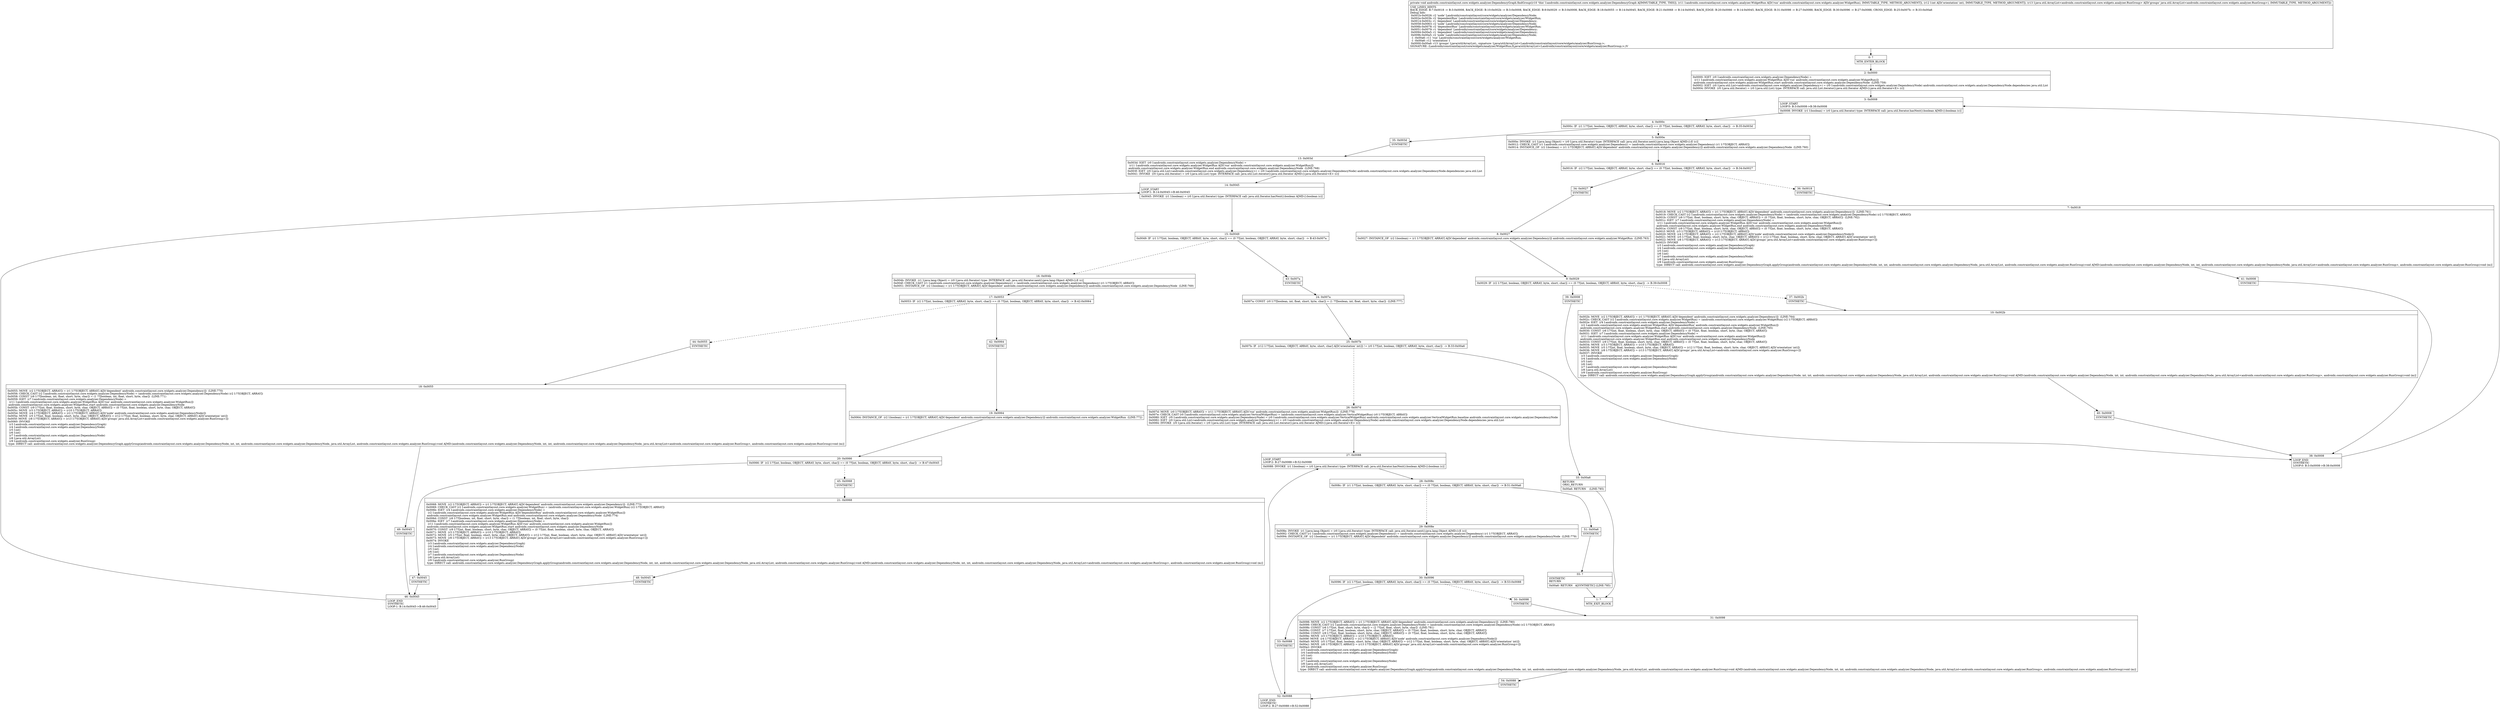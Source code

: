digraph "CFG forandroidx.constraintlayout.core.widgets.analyzer.DependencyGraph.findGroup(Landroidx\/constraintlayout\/core\/widgets\/analyzer\/WidgetRun;ILjava\/util\/ArrayList;)V" {
Node_0 [shape=record,label="{0\:\ ?|MTH_ENTER_BLOCK\l}"];
Node_2 [shape=record,label="{2\:\ 0x0000|0x0000: IGET  (r0 I:androidx.constraintlayout.core.widgets.analyzer.DependencyNode) = \l  (r11 I:androidx.constraintlayout.core.widgets.analyzer.WidgetRun A[D('run' androidx.constraintlayout.core.widgets.analyzer.WidgetRun)])\l androidx.constraintlayout.core.widgets.analyzer.WidgetRun.start androidx.constraintlayout.core.widgets.analyzer.DependencyNode  (LINE:759)\l0x0002: IGET  (r0 I:java.util.List\<androidx.constraintlayout.core.widgets.analyzer.Dependency\>) = (r0 I:androidx.constraintlayout.core.widgets.analyzer.DependencyNode) androidx.constraintlayout.core.widgets.analyzer.DependencyNode.dependencies java.util.List \l0x0004: INVOKE  (r0 I:java.util.Iterator) = (r0 I:java.util.List) type: INTERFACE call: java.util.List.iterator():java.util.Iterator A[MD:():java.util.Iterator\<E\> (c)]\l}"];
Node_3 [shape=record,label="{3\:\ 0x0008|LOOP_START\lLOOP:0: B:3:0x0008\-\>B:38:0x0008\l|0x0008: INVOKE  (r1 I:boolean) = (r0 I:java.util.Iterator) type: INTERFACE call: java.util.Iterator.hasNext():boolean A[MD:():boolean (c)]\l}"];
Node_4 [shape=record,label="{4\:\ 0x000c|0x000c: IF  (r1 I:??[int, boolean, OBJECT, ARRAY, byte, short, char]) == (0 ??[int, boolean, OBJECT, ARRAY, byte, short, char])  \-\> B:35:0x003d \l}"];
Node_5 [shape=record,label="{5\:\ 0x000e|0x000e: INVOKE  (r1 I:java.lang.Object) = (r0 I:java.util.Iterator) type: INTERFACE call: java.util.Iterator.next():java.lang.Object A[MD:():E (c)]\l0x0012: CHECK_CAST (r1 I:androidx.constraintlayout.core.widgets.analyzer.Dependency) = (androidx.constraintlayout.core.widgets.analyzer.Dependency) (r1 I:??[OBJECT, ARRAY]) \l0x0014: INSTANCE_OF  (r2 I:boolean) = (r1 I:??[OBJECT, ARRAY] A[D('dependent' androidx.constraintlayout.core.widgets.analyzer.Dependency)]) androidx.constraintlayout.core.widgets.analyzer.DependencyNode  (LINE:760)\l}"];
Node_6 [shape=record,label="{6\:\ 0x0016|0x0016: IF  (r2 I:??[int, boolean, OBJECT, ARRAY, byte, short, char]) == (0 ??[int, boolean, OBJECT, ARRAY, byte, short, char])  \-\> B:34:0x0027 \l}"];
Node_34 [shape=record,label="{34\:\ 0x0027|SYNTHETIC\l}"];
Node_8 [shape=record,label="{8\:\ 0x0027|0x0027: INSTANCE_OF  (r2 I:boolean) = (r1 I:??[OBJECT, ARRAY] A[D('dependent' androidx.constraintlayout.core.widgets.analyzer.Dependency)]) androidx.constraintlayout.core.widgets.analyzer.WidgetRun  (LINE:763)\l}"];
Node_9 [shape=record,label="{9\:\ 0x0029|0x0029: IF  (r2 I:??[int, boolean, OBJECT, ARRAY, byte, short, char]) == (0 ??[int, boolean, OBJECT, ARRAY, byte, short, char])  \-\> B:39:0x0008 \l}"];
Node_37 [shape=record,label="{37\:\ 0x002b|SYNTHETIC\l}"];
Node_10 [shape=record,label="{10\:\ 0x002b|0x002b: MOVE  (r2 I:??[OBJECT, ARRAY]) = (r1 I:??[OBJECT, ARRAY] A[D('dependent' androidx.constraintlayout.core.widgets.analyzer.Dependency)])  (LINE:764)\l0x002c: CHECK_CAST (r2 I:androidx.constraintlayout.core.widgets.analyzer.WidgetRun) = (androidx.constraintlayout.core.widgets.analyzer.WidgetRun) (r2 I:??[OBJECT, ARRAY]) \l0x002e: IGET  (r4 I:androidx.constraintlayout.core.widgets.analyzer.DependencyNode) = \l  (r2 I:androidx.constraintlayout.core.widgets.analyzer.WidgetRun A[D('dependentRun' androidx.constraintlayout.core.widgets.analyzer.WidgetRun)])\l androidx.constraintlayout.core.widgets.analyzer.WidgetRun.start androidx.constraintlayout.core.widgets.analyzer.DependencyNode  (LINE:765)\l0x0030: CONST  (r6 I:??[int, float, boolean, short, byte, char, OBJECT, ARRAY]) = (0 ??[int, float, boolean, short, byte, char, OBJECT, ARRAY]) \l0x0031: IGET  (r7 I:androidx.constraintlayout.core.widgets.analyzer.DependencyNode) = \l  (r11 I:androidx.constraintlayout.core.widgets.analyzer.WidgetRun A[D('run' androidx.constraintlayout.core.widgets.analyzer.WidgetRun)])\l androidx.constraintlayout.core.widgets.analyzer.WidgetRun.end androidx.constraintlayout.core.widgets.analyzer.DependencyNode \l0x0033: CONST  (r9 I:??[int, float, boolean, short, byte, char, OBJECT, ARRAY]) = (0 ??[int, float, boolean, short, byte, char, OBJECT, ARRAY]) \l0x0034: MOVE  (r3 I:??[OBJECT, ARRAY]) = (r10 I:??[OBJECT, ARRAY]) \l0x0035: MOVE  (r5 I:??[int, float, boolean, short, byte, char, OBJECT, ARRAY]) = (r12 I:??[int, float, boolean, short, byte, char, OBJECT, ARRAY] A[D('orientation' int)]) \l0x0036: MOVE  (r8 I:??[OBJECT, ARRAY]) = (r13 I:??[OBJECT, ARRAY] A[D('groups' java.util.ArrayList\<androidx.constraintlayout.core.widgets.analyzer.RunGroup\>)]) \l0x0037: INVOKE  \l  (r3 I:androidx.constraintlayout.core.widgets.analyzer.DependencyGraph)\l  (r4 I:androidx.constraintlayout.core.widgets.analyzer.DependencyNode)\l  (r5 I:int)\l  (r6 I:int)\l  (r7 I:androidx.constraintlayout.core.widgets.analyzer.DependencyNode)\l  (r8 I:java.util.ArrayList)\l  (r9 I:androidx.constraintlayout.core.widgets.analyzer.RunGroup)\l type: DIRECT call: androidx.constraintlayout.core.widgets.analyzer.DependencyGraph.applyGroup(androidx.constraintlayout.core.widgets.analyzer.DependencyNode, int, int, androidx.constraintlayout.core.widgets.analyzer.DependencyNode, java.util.ArrayList, androidx.constraintlayout.core.widgets.analyzer.RunGroup):void A[MD:(androidx.constraintlayout.core.widgets.analyzer.DependencyNode, int, int, androidx.constraintlayout.core.widgets.analyzer.DependencyNode, java.util.ArrayList\<androidx.constraintlayout.core.widgets.analyzer.RunGroup\>, androidx.constraintlayout.core.widgets.analyzer.RunGroup):void (m)]\l}"];
Node_40 [shape=record,label="{40\:\ 0x0008|SYNTHETIC\l}"];
Node_38 [shape=record,label="{38\:\ 0x0008|LOOP_END\lSYNTHETIC\lLOOP:0: B:3:0x0008\-\>B:38:0x0008\l}"];
Node_39 [shape=record,label="{39\:\ 0x0008|SYNTHETIC\l}"];
Node_36 [shape=record,label="{36\:\ 0x0018|SYNTHETIC\l}"];
Node_7 [shape=record,label="{7\:\ 0x0018|0x0018: MOVE  (r2 I:??[OBJECT, ARRAY]) = (r1 I:??[OBJECT, ARRAY] A[D('dependent' androidx.constraintlayout.core.widgets.analyzer.Dependency)])  (LINE:761)\l0x0019: CHECK_CAST (r2 I:androidx.constraintlayout.core.widgets.analyzer.DependencyNode) = (androidx.constraintlayout.core.widgets.analyzer.DependencyNode) (r2 I:??[OBJECT, ARRAY]) \l0x001b: CONST  (r6 I:??[int, float, boolean, short, byte, char, OBJECT, ARRAY]) = (0 ??[int, float, boolean, short, byte, char, OBJECT, ARRAY])  (LINE:762)\l0x001c: IGET  (r7 I:androidx.constraintlayout.core.widgets.analyzer.DependencyNode) = \l  (r11 I:androidx.constraintlayout.core.widgets.analyzer.WidgetRun A[D('run' androidx.constraintlayout.core.widgets.analyzer.WidgetRun)])\l androidx.constraintlayout.core.widgets.analyzer.WidgetRun.end androidx.constraintlayout.core.widgets.analyzer.DependencyNode \l0x001e: CONST  (r9 I:??[int, float, boolean, short, byte, char, OBJECT, ARRAY]) = (0 ??[int, float, boolean, short, byte, char, OBJECT, ARRAY]) \l0x001f: MOVE  (r3 I:??[OBJECT, ARRAY]) = (r10 I:??[OBJECT, ARRAY]) \l0x0020: MOVE  (r4 I:??[OBJECT, ARRAY]) = (r2 I:??[OBJECT, ARRAY] A[D('node' androidx.constraintlayout.core.widgets.analyzer.DependencyNode)]) \l0x0021: MOVE  (r5 I:??[int, float, boolean, short, byte, char, OBJECT, ARRAY]) = (r12 I:??[int, float, boolean, short, byte, char, OBJECT, ARRAY] A[D('orientation' int)]) \l0x0022: MOVE  (r8 I:??[OBJECT, ARRAY]) = (r13 I:??[OBJECT, ARRAY] A[D('groups' java.util.ArrayList\<androidx.constraintlayout.core.widgets.analyzer.RunGroup\>)]) \l0x0023: INVOKE  \l  (r3 I:androidx.constraintlayout.core.widgets.analyzer.DependencyGraph)\l  (r4 I:androidx.constraintlayout.core.widgets.analyzer.DependencyNode)\l  (r5 I:int)\l  (r6 I:int)\l  (r7 I:androidx.constraintlayout.core.widgets.analyzer.DependencyNode)\l  (r8 I:java.util.ArrayList)\l  (r9 I:androidx.constraintlayout.core.widgets.analyzer.RunGroup)\l type: DIRECT call: androidx.constraintlayout.core.widgets.analyzer.DependencyGraph.applyGroup(androidx.constraintlayout.core.widgets.analyzer.DependencyNode, int, int, androidx.constraintlayout.core.widgets.analyzer.DependencyNode, java.util.ArrayList, androidx.constraintlayout.core.widgets.analyzer.RunGroup):void A[MD:(androidx.constraintlayout.core.widgets.analyzer.DependencyNode, int, int, androidx.constraintlayout.core.widgets.analyzer.DependencyNode, java.util.ArrayList\<androidx.constraintlayout.core.widgets.analyzer.RunGroup\>, androidx.constraintlayout.core.widgets.analyzer.RunGroup):void (m)]\l}"];
Node_41 [shape=record,label="{41\:\ 0x0008|SYNTHETIC\l}"];
Node_35 [shape=record,label="{35\:\ 0x003d|SYNTHETIC\l}"];
Node_13 [shape=record,label="{13\:\ 0x003d|0x003d: IGET  (r0 I:androidx.constraintlayout.core.widgets.analyzer.DependencyNode) = \l  (r11 I:androidx.constraintlayout.core.widgets.analyzer.WidgetRun A[D('run' androidx.constraintlayout.core.widgets.analyzer.WidgetRun)])\l androidx.constraintlayout.core.widgets.analyzer.WidgetRun.end androidx.constraintlayout.core.widgets.analyzer.DependencyNode  (LINE:768)\l0x003f: IGET  (r0 I:java.util.List\<androidx.constraintlayout.core.widgets.analyzer.Dependency\>) = (r0 I:androidx.constraintlayout.core.widgets.analyzer.DependencyNode) androidx.constraintlayout.core.widgets.analyzer.DependencyNode.dependencies java.util.List \l0x0041: INVOKE  (r0 I:java.util.Iterator) = (r0 I:java.util.List) type: INTERFACE call: java.util.List.iterator():java.util.Iterator A[MD:():java.util.Iterator\<E\> (c)]\l}"];
Node_14 [shape=record,label="{14\:\ 0x0045|LOOP_START\lLOOP:1: B:14:0x0045\-\>B:46:0x0045\l|0x0045: INVOKE  (r1 I:boolean) = (r0 I:java.util.Iterator) type: INTERFACE call: java.util.Iterator.hasNext():boolean A[MD:():boolean (c)]\l}"];
Node_15 [shape=record,label="{15\:\ 0x0049|0x0049: IF  (r1 I:??[int, boolean, OBJECT, ARRAY, byte, short, char]) == (0 ??[int, boolean, OBJECT, ARRAY, byte, short, char])  \-\> B:43:0x007a \l}"];
Node_16 [shape=record,label="{16\:\ 0x004b|0x004b: INVOKE  (r1 I:java.lang.Object) = (r0 I:java.util.Iterator) type: INTERFACE call: java.util.Iterator.next():java.lang.Object A[MD:():E (c)]\l0x004f: CHECK_CAST (r1 I:androidx.constraintlayout.core.widgets.analyzer.Dependency) = (androidx.constraintlayout.core.widgets.analyzer.Dependency) (r1 I:??[OBJECT, ARRAY]) \l0x0051: INSTANCE_OF  (r2 I:boolean) = (r1 I:??[OBJECT, ARRAY] A[D('dependent' androidx.constraintlayout.core.widgets.analyzer.Dependency)]) androidx.constraintlayout.core.widgets.analyzer.DependencyNode  (LINE:769)\l}"];
Node_17 [shape=record,label="{17\:\ 0x0053|0x0053: IF  (r2 I:??[int, boolean, OBJECT, ARRAY, byte, short, char]) == (0 ??[int, boolean, OBJECT, ARRAY, byte, short, char])  \-\> B:42:0x0064 \l}"];
Node_42 [shape=record,label="{42\:\ 0x0064|SYNTHETIC\l}"];
Node_19 [shape=record,label="{19\:\ 0x0064|0x0064: INSTANCE_OF  (r2 I:boolean) = (r1 I:??[OBJECT, ARRAY] A[D('dependent' androidx.constraintlayout.core.widgets.analyzer.Dependency)]) androidx.constraintlayout.core.widgets.analyzer.WidgetRun  (LINE:772)\l}"];
Node_20 [shape=record,label="{20\:\ 0x0066|0x0066: IF  (r2 I:??[int, boolean, OBJECT, ARRAY, byte, short, char]) == (0 ??[int, boolean, OBJECT, ARRAY, byte, short, char])  \-\> B:47:0x0045 \l}"];
Node_45 [shape=record,label="{45\:\ 0x0068|SYNTHETIC\l}"];
Node_21 [shape=record,label="{21\:\ 0x0068|0x0068: MOVE  (r2 I:??[OBJECT, ARRAY]) = (r1 I:??[OBJECT, ARRAY] A[D('dependent' androidx.constraintlayout.core.widgets.analyzer.Dependency)])  (LINE:773)\l0x0069: CHECK_CAST (r2 I:androidx.constraintlayout.core.widgets.analyzer.WidgetRun) = (androidx.constraintlayout.core.widgets.analyzer.WidgetRun) (r2 I:??[OBJECT, ARRAY]) \l0x006b: IGET  (r4 I:androidx.constraintlayout.core.widgets.analyzer.DependencyNode) = \l  (r2 I:androidx.constraintlayout.core.widgets.analyzer.WidgetRun A[D('dependentRun' androidx.constraintlayout.core.widgets.analyzer.WidgetRun)])\l androidx.constraintlayout.core.widgets.analyzer.WidgetRun.end androidx.constraintlayout.core.widgets.analyzer.DependencyNode  (LINE:774)\l0x006d: CONST  (r6 I:??[boolean, int, float, short, byte, char]) = (1 ??[boolean, int, float, short, byte, char]) \l0x006e: IGET  (r7 I:androidx.constraintlayout.core.widgets.analyzer.DependencyNode) = \l  (r11 I:androidx.constraintlayout.core.widgets.analyzer.WidgetRun A[D('run' androidx.constraintlayout.core.widgets.analyzer.WidgetRun)])\l androidx.constraintlayout.core.widgets.analyzer.WidgetRun.start androidx.constraintlayout.core.widgets.analyzer.DependencyNode \l0x0070: CONST  (r9 I:??[int, float, boolean, short, byte, char, OBJECT, ARRAY]) = (0 ??[int, float, boolean, short, byte, char, OBJECT, ARRAY]) \l0x0071: MOVE  (r3 I:??[OBJECT, ARRAY]) = (r10 I:??[OBJECT, ARRAY]) \l0x0072: MOVE  (r5 I:??[int, float, boolean, short, byte, char, OBJECT, ARRAY]) = (r12 I:??[int, float, boolean, short, byte, char, OBJECT, ARRAY] A[D('orientation' int)]) \l0x0073: MOVE  (r8 I:??[OBJECT, ARRAY]) = (r13 I:??[OBJECT, ARRAY] A[D('groups' java.util.ArrayList\<androidx.constraintlayout.core.widgets.analyzer.RunGroup\>)]) \l0x0074: INVOKE  \l  (r3 I:androidx.constraintlayout.core.widgets.analyzer.DependencyGraph)\l  (r4 I:androidx.constraintlayout.core.widgets.analyzer.DependencyNode)\l  (r5 I:int)\l  (r6 I:int)\l  (r7 I:androidx.constraintlayout.core.widgets.analyzer.DependencyNode)\l  (r8 I:java.util.ArrayList)\l  (r9 I:androidx.constraintlayout.core.widgets.analyzer.RunGroup)\l type: DIRECT call: androidx.constraintlayout.core.widgets.analyzer.DependencyGraph.applyGroup(androidx.constraintlayout.core.widgets.analyzer.DependencyNode, int, int, androidx.constraintlayout.core.widgets.analyzer.DependencyNode, java.util.ArrayList, androidx.constraintlayout.core.widgets.analyzer.RunGroup):void A[MD:(androidx.constraintlayout.core.widgets.analyzer.DependencyNode, int, int, androidx.constraintlayout.core.widgets.analyzer.DependencyNode, java.util.ArrayList\<androidx.constraintlayout.core.widgets.analyzer.RunGroup\>, androidx.constraintlayout.core.widgets.analyzer.RunGroup):void (m)]\l}"];
Node_48 [shape=record,label="{48\:\ 0x0045|SYNTHETIC\l}"];
Node_46 [shape=record,label="{46\:\ 0x0045|LOOP_END\lSYNTHETIC\lLOOP:1: B:14:0x0045\-\>B:46:0x0045\l}"];
Node_47 [shape=record,label="{47\:\ 0x0045|SYNTHETIC\l}"];
Node_44 [shape=record,label="{44\:\ 0x0055|SYNTHETIC\l}"];
Node_18 [shape=record,label="{18\:\ 0x0055|0x0055: MOVE  (r2 I:??[OBJECT, ARRAY]) = (r1 I:??[OBJECT, ARRAY] A[D('dependent' androidx.constraintlayout.core.widgets.analyzer.Dependency)])  (LINE:770)\l0x0056: CHECK_CAST (r2 I:androidx.constraintlayout.core.widgets.analyzer.DependencyNode) = (androidx.constraintlayout.core.widgets.analyzer.DependencyNode) (r2 I:??[OBJECT, ARRAY]) \l0x0058: CONST  (r6 I:??[boolean, int, float, short, byte, char]) = (1 ??[boolean, int, float, short, byte, char])  (LINE:771)\l0x0059: IGET  (r7 I:androidx.constraintlayout.core.widgets.analyzer.DependencyNode) = \l  (r11 I:androidx.constraintlayout.core.widgets.analyzer.WidgetRun A[D('run' androidx.constraintlayout.core.widgets.analyzer.WidgetRun)])\l androidx.constraintlayout.core.widgets.analyzer.WidgetRun.start androidx.constraintlayout.core.widgets.analyzer.DependencyNode \l0x005b: CONST  (r9 I:??[int, float, boolean, short, byte, char, OBJECT, ARRAY]) = (0 ??[int, float, boolean, short, byte, char, OBJECT, ARRAY]) \l0x005c: MOVE  (r3 I:??[OBJECT, ARRAY]) = (r10 I:??[OBJECT, ARRAY]) \l0x005d: MOVE  (r4 I:??[OBJECT, ARRAY]) = (r2 I:??[OBJECT, ARRAY] A[D('node' androidx.constraintlayout.core.widgets.analyzer.DependencyNode)]) \l0x005e: MOVE  (r5 I:??[int, float, boolean, short, byte, char, OBJECT, ARRAY]) = (r12 I:??[int, float, boolean, short, byte, char, OBJECT, ARRAY] A[D('orientation' int)]) \l0x005f: MOVE  (r8 I:??[OBJECT, ARRAY]) = (r13 I:??[OBJECT, ARRAY] A[D('groups' java.util.ArrayList\<androidx.constraintlayout.core.widgets.analyzer.RunGroup\>)]) \l0x0060: INVOKE  \l  (r3 I:androidx.constraintlayout.core.widgets.analyzer.DependencyGraph)\l  (r4 I:androidx.constraintlayout.core.widgets.analyzer.DependencyNode)\l  (r5 I:int)\l  (r6 I:int)\l  (r7 I:androidx.constraintlayout.core.widgets.analyzer.DependencyNode)\l  (r8 I:java.util.ArrayList)\l  (r9 I:androidx.constraintlayout.core.widgets.analyzer.RunGroup)\l type: DIRECT call: androidx.constraintlayout.core.widgets.analyzer.DependencyGraph.applyGroup(androidx.constraintlayout.core.widgets.analyzer.DependencyNode, int, int, androidx.constraintlayout.core.widgets.analyzer.DependencyNode, java.util.ArrayList, androidx.constraintlayout.core.widgets.analyzer.RunGroup):void A[MD:(androidx.constraintlayout.core.widgets.analyzer.DependencyNode, int, int, androidx.constraintlayout.core.widgets.analyzer.DependencyNode, java.util.ArrayList\<androidx.constraintlayout.core.widgets.analyzer.RunGroup\>, androidx.constraintlayout.core.widgets.analyzer.RunGroup):void (m)]\l}"];
Node_49 [shape=record,label="{49\:\ 0x0045|SYNTHETIC\l}"];
Node_43 [shape=record,label="{43\:\ 0x007a|SYNTHETIC\l}"];
Node_24 [shape=record,label="{24\:\ 0x007a|0x007a: CONST  (r0 I:??[boolean, int, float, short, byte, char]) = (1 ??[boolean, int, float, short, byte, char])  (LINE:777)\l}"];
Node_25 [shape=record,label="{25\:\ 0x007b|0x007b: IF  (r12 I:??[int, boolean, OBJECT, ARRAY, byte, short, char] A[D('orientation' int)]) != (r0 I:??[int, boolean, OBJECT, ARRAY, byte, short, char])  \-\> B:33:0x00a6 \l}"];
Node_26 [shape=record,label="{26\:\ 0x007d|0x007d: MOVE  (r0 I:??[OBJECT, ARRAY]) = (r11 I:??[OBJECT, ARRAY] A[D('run' androidx.constraintlayout.core.widgets.analyzer.WidgetRun)])  (LINE:778)\l0x007e: CHECK_CAST (r0 I:androidx.constraintlayout.core.widgets.analyzer.VerticalWidgetRun) = (androidx.constraintlayout.core.widgets.analyzer.VerticalWidgetRun) (r0 I:??[OBJECT, ARRAY]) \l0x0080: IGET  (r0 I:androidx.constraintlayout.core.widgets.analyzer.DependencyNode) = (r0 I:androidx.constraintlayout.core.widgets.analyzer.VerticalWidgetRun) androidx.constraintlayout.core.widgets.analyzer.VerticalWidgetRun.baseline androidx.constraintlayout.core.widgets.analyzer.DependencyNode \l0x0082: IGET  (r0 I:java.util.List\<androidx.constraintlayout.core.widgets.analyzer.Dependency\>) = (r0 I:androidx.constraintlayout.core.widgets.analyzer.DependencyNode) androidx.constraintlayout.core.widgets.analyzer.DependencyNode.dependencies java.util.List \l0x0084: INVOKE  (r0 I:java.util.Iterator) = (r0 I:java.util.List) type: INTERFACE call: java.util.List.iterator():java.util.Iterator A[MD:():java.util.Iterator\<E\> (c)]\l}"];
Node_27 [shape=record,label="{27\:\ 0x0088|LOOP_START\lLOOP:2: B:27:0x0088\-\>B:52:0x0088\l|0x0088: INVOKE  (r1 I:boolean) = (r0 I:java.util.Iterator) type: INTERFACE call: java.util.Iterator.hasNext():boolean A[MD:():boolean (c)]\l}"];
Node_28 [shape=record,label="{28\:\ 0x008c|0x008c: IF  (r1 I:??[int, boolean, OBJECT, ARRAY, byte, short, char]) == (0 ??[int, boolean, OBJECT, ARRAY, byte, short, char])  \-\> B:51:0x00a6 \l}"];
Node_29 [shape=record,label="{29\:\ 0x008e|0x008e: INVOKE  (r1 I:java.lang.Object) = (r0 I:java.util.Iterator) type: INTERFACE call: java.util.Iterator.next():java.lang.Object A[MD:():E (c)]\l0x0092: CHECK_CAST (r1 I:androidx.constraintlayout.core.widgets.analyzer.Dependency) = (androidx.constraintlayout.core.widgets.analyzer.Dependency) (r1 I:??[OBJECT, ARRAY]) \l0x0094: INSTANCE_OF  (r2 I:boolean) = (r1 I:??[OBJECT, ARRAY] A[D('dependent' androidx.constraintlayout.core.widgets.analyzer.Dependency)]) androidx.constraintlayout.core.widgets.analyzer.DependencyNode  (LINE:779)\l}"];
Node_30 [shape=record,label="{30\:\ 0x0096|0x0096: IF  (r2 I:??[int, boolean, OBJECT, ARRAY, byte, short, char]) == (0 ??[int, boolean, OBJECT, ARRAY, byte, short, char])  \-\> B:53:0x0088 \l}"];
Node_50 [shape=record,label="{50\:\ 0x0098|SYNTHETIC\l}"];
Node_31 [shape=record,label="{31\:\ 0x0098|0x0098: MOVE  (r2 I:??[OBJECT, ARRAY]) = (r1 I:??[OBJECT, ARRAY] A[D('dependent' androidx.constraintlayout.core.widgets.analyzer.Dependency)])  (LINE:780)\l0x0099: CHECK_CAST (r2 I:androidx.constraintlayout.core.widgets.analyzer.DependencyNode) = (androidx.constraintlayout.core.widgets.analyzer.DependencyNode) (r2 I:??[OBJECT, ARRAY]) \l0x009b: CONST  (r6 I:??[int, float, short, byte, char]) = (2 ??[int, float, short, byte, char])  (LINE:781)\l0x009c: CONST  (r7 I:??[int, float, boolean, short, byte, char, OBJECT, ARRAY]) = (0 ??[int, float, boolean, short, byte, char, OBJECT, ARRAY]) \l0x009d: CONST  (r9 I:??[int, float, boolean, short, byte, char, OBJECT, ARRAY]) = (0 ??[int, float, boolean, short, byte, char, OBJECT, ARRAY]) \l0x009e: MOVE  (r3 I:??[OBJECT, ARRAY]) = (r10 I:??[OBJECT, ARRAY]) \l0x009f: MOVE  (r4 I:??[OBJECT, ARRAY]) = (r2 I:??[OBJECT, ARRAY] A[D('node' androidx.constraintlayout.core.widgets.analyzer.DependencyNode)]) \l0x00a0: MOVE  (r5 I:??[int, float, boolean, short, byte, char, OBJECT, ARRAY]) = (r12 I:??[int, float, boolean, short, byte, char, OBJECT, ARRAY] A[D('orientation' int)]) \l0x00a1: MOVE  (r8 I:??[OBJECT, ARRAY]) = (r13 I:??[OBJECT, ARRAY] A[D('groups' java.util.ArrayList\<androidx.constraintlayout.core.widgets.analyzer.RunGroup\>)]) \l0x00a2: INVOKE  \l  (r3 I:androidx.constraintlayout.core.widgets.analyzer.DependencyGraph)\l  (r4 I:androidx.constraintlayout.core.widgets.analyzer.DependencyNode)\l  (r5 I:int)\l  (r6 I:int)\l  (r7 I:androidx.constraintlayout.core.widgets.analyzer.DependencyNode)\l  (r8 I:java.util.ArrayList)\l  (r9 I:androidx.constraintlayout.core.widgets.analyzer.RunGroup)\l type: DIRECT call: androidx.constraintlayout.core.widgets.analyzer.DependencyGraph.applyGroup(androidx.constraintlayout.core.widgets.analyzer.DependencyNode, int, int, androidx.constraintlayout.core.widgets.analyzer.DependencyNode, java.util.ArrayList, androidx.constraintlayout.core.widgets.analyzer.RunGroup):void A[MD:(androidx.constraintlayout.core.widgets.analyzer.DependencyNode, int, int, androidx.constraintlayout.core.widgets.analyzer.DependencyNode, java.util.ArrayList\<androidx.constraintlayout.core.widgets.analyzer.RunGroup\>, androidx.constraintlayout.core.widgets.analyzer.RunGroup):void (m)]\l}"];
Node_54 [shape=record,label="{54\:\ 0x0088|SYNTHETIC\l}"];
Node_52 [shape=record,label="{52\:\ 0x0088|LOOP_END\lSYNTHETIC\lLOOP:2: B:27:0x0088\-\>B:52:0x0088\l}"];
Node_53 [shape=record,label="{53\:\ 0x0088|SYNTHETIC\l}"];
Node_51 [shape=record,label="{51\:\ 0x00a6|SYNTHETIC\l}"];
Node_55 [shape=record,label="{55\:\ ?|SYNTHETIC\lRETURN\l|0x00a6: RETURN   A[SYNTHETIC] (LINE:785)\l}"];
Node_1 [shape=record,label="{1\:\ ?|MTH_EXIT_BLOCK\l}"];
Node_33 [shape=record,label="{33\:\ 0x00a6|RETURN\lORIG_RETURN\l|0x00a6: RETURN    (LINE:785)\l}"];
MethodNode[shape=record,label="{private void androidx.constraintlayout.core.widgets.analyzer.DependencyGraph.findGroup((r10 'this' I:androidx.constraintlayout.core.widgets.analyzer.DependencyGraph A[IMMUTABLE_TYPE, THIS]), (r11 I:androidx.constraintlayout.core.widgets.analyzer.WidgetRun A[D('run' androidx.constraintlayout.core.widgets.analyzer.WidgetRun), IMMUTABLE_TYPE, METHOD_ARGUMENT]), (r12 I:int A[D('orientation' int), IMMUTABLE_TYPE, METHOD_ARGUMENT]), (r13 I:java.util.ArrayList\<androidx.constraintlayout.core.widgets.analyzer.RunGroup\> A[D('groups' java.util.ArrayList\<androidx.constraintlayout.core.widgets.analyzer.RunGroup\>), IMMUTABLE_TYPE, METHOD_ARGUMENT]))  | USE_LINES_HINTS\lBACK_EDGE: B:7:0x0018 \-\> B:3:0x0008, BACK_EDGE: B:10:0x002b \-\> B:3:0x0008, BACK_EDGE: B:9:0x0029 \-\> B:3:0x0008, BACK_EDGE: B:18:0x0055 \-\> B:14:0x0045, BACK_EDGE: B:21:0x0068 \-\> B:14:0x0045, BACK_EDGE: B:20:0x0066 \-\> B:14:0x0045, BACK_EDGE: B:31:0x0098 \-\> B:27:0x0088, BACK_EDGE: B:30:0x0096 \-\> B:27:0x0088, CROSS_EDGE: B:25:0x007b \-\> B:33:0x00a6\lDebug Info:\l  0x001b\-0x0026: r2 'node' Landroidx\/constraintlayout\/core\/widgets\/analyzer\/DependencyNode;\l  0x002e\-0x003b: r2 'dependentRun' Landroidx\/constraintlayout\/core\/widgets\/analyzer\/WidgetRun;\l  0x0014\-0x003c: r1 'dependent' Landroidx\/constraintlayout\/core\/widgets\/analyzer\/Dependency;\l  0x0058\-0x0063: r2 'node' Landroidx\/constraintlayout\/core\/widgets\/analyzer\/DependencyNode;\l  0x006b\-0x0078: r2 'dependentRun' Landroidx\/constraintlayout\/core\/widgets\/analyzer\/WidgetRun;\l  0x0051\-0x0079: r1 'dependent' Landroidx\/constraintlayout\/core\/widgets\/analyzer\/Dependency;\l  0x0094\-0x00a5: r1 'dependent' Landroidx\/constraintlayout\/core\/widgets\/analyzer\/Dependency;\l  0x009b\-0x00a5: r2 'node' Landroidx\/constraintlayout\/core\/widgets\/analyzer\/DependencyNode;\l  \-1 \-0x00a6: r11 'run' Landroidx\/constraintlayout\/core\/widgets\/analyzer\/WidgetRun;\l  \-1 \-0x00a6: r12 'orientation' I\l  0x0000\-0x00a6: r13 'groups' Ljava\/util\/ArrayList;, signature: Ljava\/util\/ArrayList\<Landroidx\/constraintlayout\/core\/widgets\/analyzer\/RunGroup;\>;\lSIGNATURE: (Landroidx\/constraintlayout\/core\/widgets\/analyzer\/WidgetRun;ILjava\/util\/ArrayList\<Landroidx\/constraintlayout\/core\/widgets\/analyzer\/RunGroup;\>;)V\l}"];
MethodNode -> Node_0;Node_0 -> Node_2;
Node_2 -> Node_3;
Node_3 -> Node_4;
Node_4 -> Node_5[style=dashed];
Node_4 -> Node_35;
Node_5 -> Node_6;
Node_6 -> Node_34;
Node_6 -> Node_36[style=dashed];
Node_34 -> Node_8;
Node_8 -> Node_9;
Node_9 -> Node_37[style=dashed];
Node_9 -> Node_39;
Node_37 -> Node_10;
Node_10 -> Node_40;
Node_40 -> Node_38;
Node_38 -> Node_3;
Node_39 -> Node_38;
Node_36 -> Node_7;
Node_7 -> Node_41;
Node_41 -> Node_38;
Node_35 -> Node_13;
Node_13 -> Node_14;
Node_14 -> Node_15;
Node_15 -> Node_16[style=dashed];
Node_15 -> Node_43;
Node_16 -> Node_17;
Node_17 -> Node_42;
Node_17 -> Node_44[style=dashed];
Node_42 -> Node_19;
Node_19 -> Node_20;
Node_20 -> Node_45[style=dashed];
Node_20 -> Node_47;
Node_45 -> Node_21;
Node_21 -> Node_48;
Node_48 -> Node_46;
Node_46 -> Node_14;
Node_47 -> Node_46;
Node_44 -> Node_18;
Node_18 -> Node_49;
Node_49 -> Node_46;
Node_43 -> Node_24;
Node_24 -> Node_25;
Node_25 -> Node_26[style=dashed];
Node_25 -> Node_33;
Node_26 -> Node_27;
Node_27 -> Node_28;
Node_28 -> Node_29[style=dashed];
Node_28 -> Node_51;
Node_29 -> Node_30;
Node_30 -> Node_50[style=dashed];
Node_30 -> Node_53;
Node_50 -> Node_31;
Node_31 -> Node_54;
Node_54 -> Node_52;
Node_52 -> Node_27;
Node_53 -> Node_52;
Node_51 -> Node_55;
Node_55 -> Node_1;
Node_33 -> Node_1;
}

